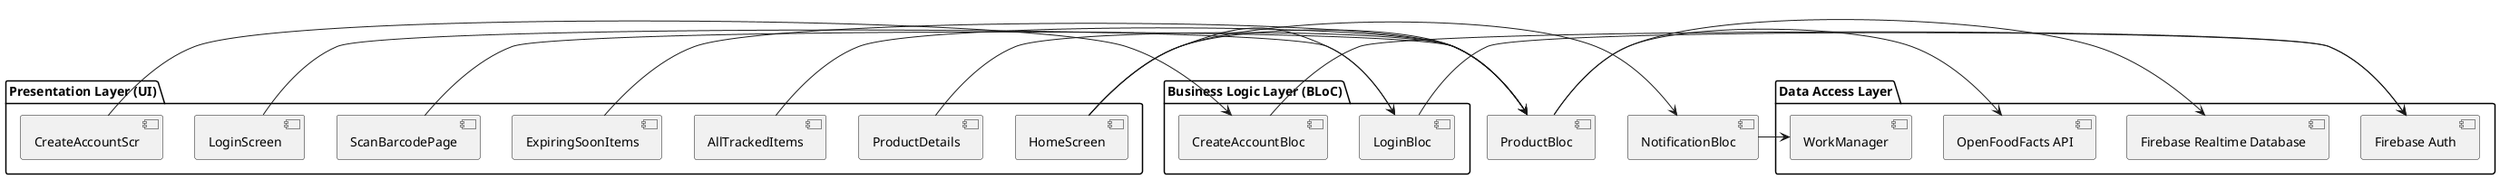 @startuml Wasteguard Architecture

package "Presentation Layer (UI)" {
    [HomeScreen]
    [ProductDetails]
    [AllTrackedItems]
    [ExpiringSoonItems]
    [ScanBarcodePage]
    [LoginScreen]
    [CreateAccountScr]
}

package "Business Logic Layer (BLoC)" {
    [LoginBloc]
    [CreateAccountBloc]
}

package "Data Access Layer" {
    [Firebase Auth]
    [Firebase Realtime Database]
    [OpenFoodFacts API]
    [WorkManager]
}

[HomeScreen] -> [LoginBloc]
[HomeScreen] -> [ProductBloc]
[HomeScreen] -> [NotificationBloc]
[ProductDetails] -> [ProductBloc]
[AllTrackedItems] -> [ProductBloc]
[ExpiringSoonItems] -> [ProductBloc]
[ScanBarcodePage] -> [ProductBloc]
[LoginScreen] -> [LoginBloc]
[CreateAccountScr] -> [CreateAccountBloc]

[LoginBloc] -> [Firebase Auth]
[CreateAccountBloc] -> [Firebase Auth]
[ProductBloc] -> [Firebase Realtime Database]
[ProductBloc] -> [OpenFoodFacts API]
[NotificationBloc] -> [WorkManager]

@enduml
